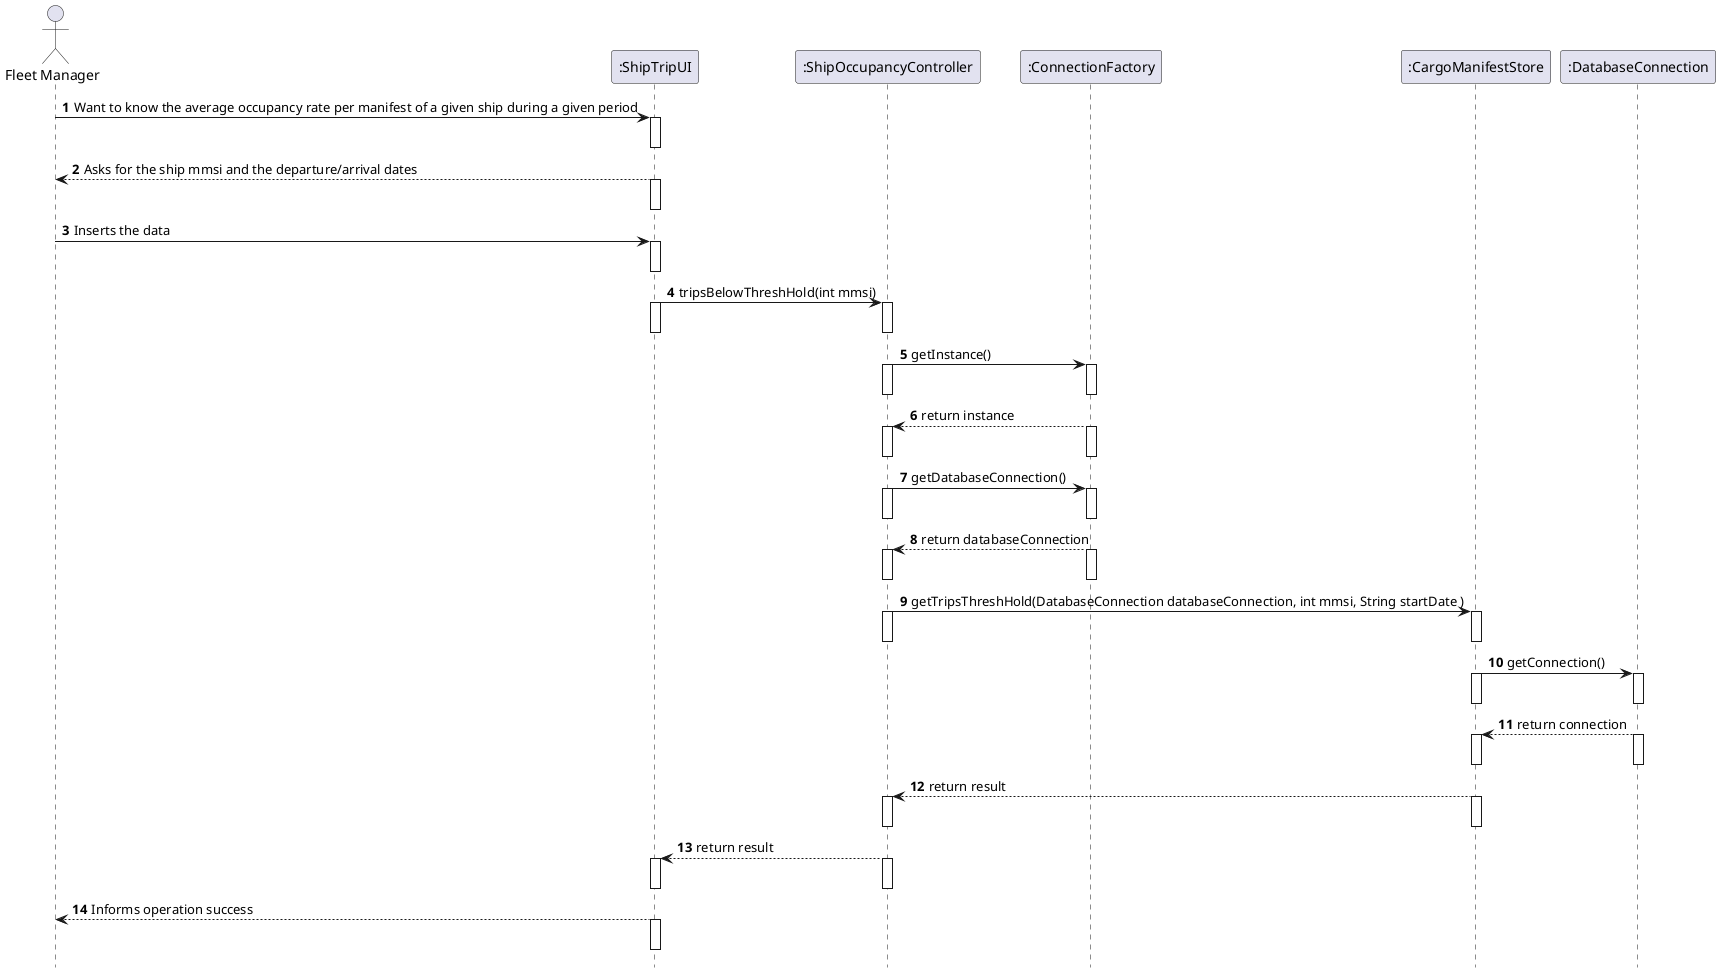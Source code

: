 @startuml
autonumber
hide footbox

actor "Fleet Manager" as FLEETMANAGER
participant ":ShipTripUI" as UI
participant ":ShipOccupancyController" as CTRL
participant ":ConnectionFactory" as cf
participant ":CargoManifestStore" as cs
participant ":DatabaseConnection" as dc


FLEETMANAGER -> UI : Want to know the average occupancy rate per manifest of a given ship during a given period
activate UI
deactivate UI
UI --> FLEETMANAGER : Asks for the ship mmsi and the departure/arrival dates
activate UI
deactivate UI
FLEETMANAGER -> UI : Inserts the data
activate UI
deactivate UI


UI -> CTRL: tripsBelowThreshHold(int mmsi)
activate UI
deactivate UI
activate CTRL
deactivate CTRL

CTRL -> cf: getInstance()
activate CTRL
deactivate CTRL
activate cf
deactivate cf

cf --> CTRL: return instance
activate cf
deactivate cf
activate CTRL
deactivate CTRL

CTRL -> cf: getDatabaseConnection()
activate CTRL
deactivate CTRL
activate cf
deactivate cf

cf --> CTRL: return databaseConnection
activate cf
deactivate cf
activate CTRL
deactivate CTRL


CTRL -> cs: getTripsThreshHold(DatabaseConnection databaseConnection, int mmsi, String startDate )
activate CTRL
deactivate CTRL
activate cs
deactivate cs

cs -> dc: getConnection()
activate cs
deactivate cs
activate dc
deactivate dc

dc --> cs: return connection
activate dc
deactivate dc
activate cs
deactivate cs


cs --> CTRL: return result
activate cs
deactivate cs
activate CTRL
deactivate CTRL

CTRL --> UI: return result
activate CTRL
deactivate CTRL
activate UI
deactivate UI



UI --> FLEETMANAGER: Informs operation success
activate UI
deactivate UI
@enduml
